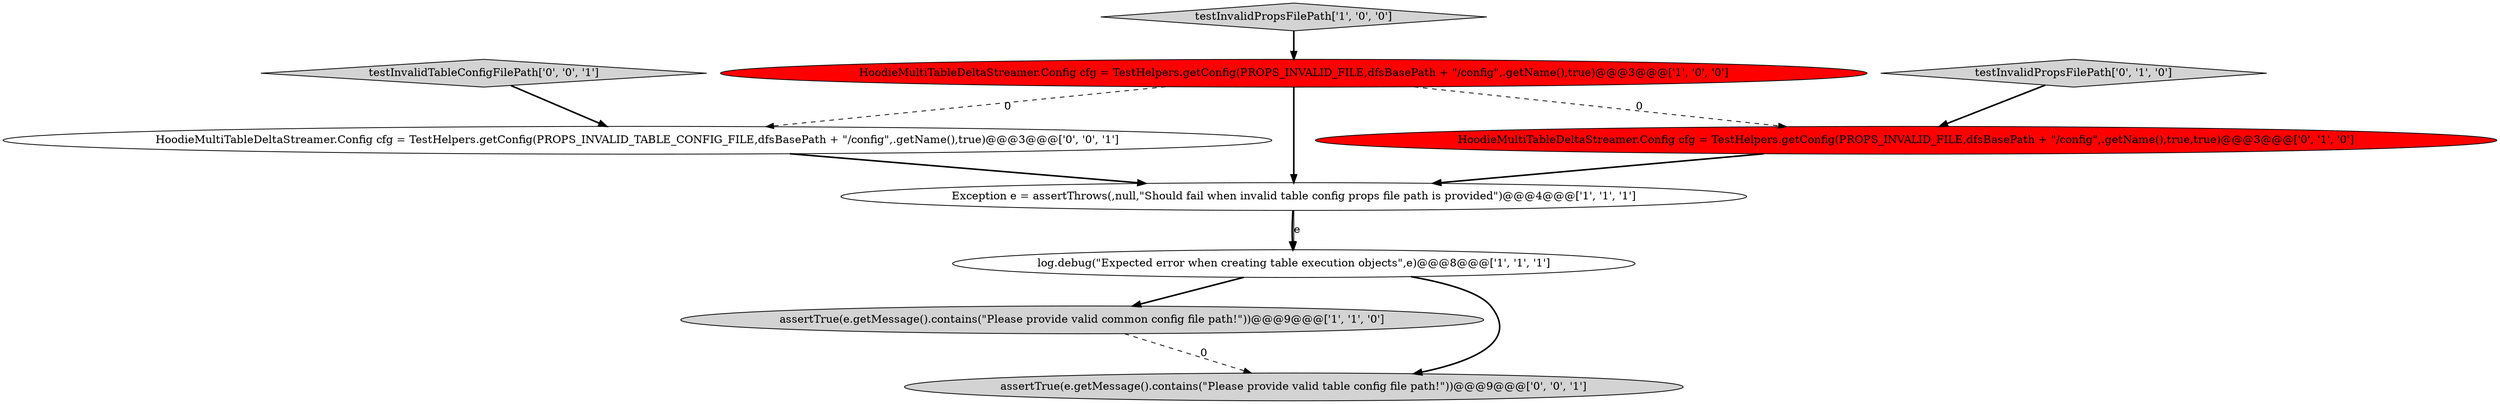 digraph {
2 [style = filled, label = "HoodieMultiTableDeltaStreamer.Config cfg = TestHelpers.getConfig(PROPS_INVALID_FILE,dfsBasePath + \"/config\",.getName(),true)@@@3@@@['1', '0', '0']", fillcolor = red, shape = ellipse image = "AAA1AAABBB1BBB"];
5 [style = filled, label = "testInvalidPropsFilePath['0', '1', '0']", fillcolor = lightgray, shape = diamond image = "AAA0AAABBB2BBB"];
0 [style = filled, label = "assertTrue(e.getMessage().contains(\"Please provide valid common config file path!\"))@@@9@@@['1', '1', '0']", fillcolor = lightgray, shape = ellipse image = "AAA0AAABBB1BBB"];
7 [style = filled, label = "assertTrue(e.getMessage().contains(\"Please provide valid table config file path!\"))@@@9@@@['0', '0', '1']", fillcolor = lightgray, shape = ellipse image = "AAA0AAABBB3BBB"];
8 [style = filled, label = "testInvalidTableConfigFilePath['0', '0', '1']", fillcolor = lightgray, shape = diamond image = "AAA0AAABBB3BBB"];
3 [style = filled, label = "log.debug(\"Expected error when creating table execution objects\",e)@@@8@@@['1', '1', '1']", fillcolor = white, shape = ellipse image = "AAA0AAABBB1BBB"];
6 [style = filled, label = "HoodieMultiTableDeltaStreamer.Config cfg = TestHelpers.getConfig(PROPS_INVALID_FILE,dfsBasePath + \"/config\",.getName(),true,true)@@@3@@@['0', '1', '0']", fillcolor = red, shape = ellipse image = "AAA1AAABBB2BBB"];
4 [style = filled, label = "testInvalidPropsFilePath['1', '0', '0']", fillcolor = lightgray, shape = diamond image = "AAA0AAABBB1BBB"];
1 [style = filled, label = "Exception e = assertThrows(,null,\"Should fail when invalid table config props file path is provided\")@@@4@@@['1', '1', '1']", fillcolor = white, shape = ellipse image = "AAA0AAABBB1BBB"];
9 [style = filled, label = "HoodieMultiTableDeltaStreamer.Config cfg = TestHelpers.getConfig(PROPS_INVALID_TABLE_CONFIG_FILE,dfsBasePath + \"/config\",.getName(),true)@@@3@@@['0', '0', '1']", fillcolor = white, shape = ellipse image = "AAA0AAABBB3BBB"];
1->3 [style = bold, label=""];
6->1 [style = bold, label=""];
1->3 [style = solid, label="e"];
4->2 [style = bold, label=""];
5->6 [style = bold, label=""];
9->1 [style = bold, label=""];
3->7 [style = bold, label=""];
0->7 [style = dashed, label="0"];
2->9 [style = dashed, label="0"];
2->1 [style = bold, label=""];
3->0 [style = bold, label=""];
8->9 [style = bold, label=""];
2->6 [style = dashed, label="0"];
}
